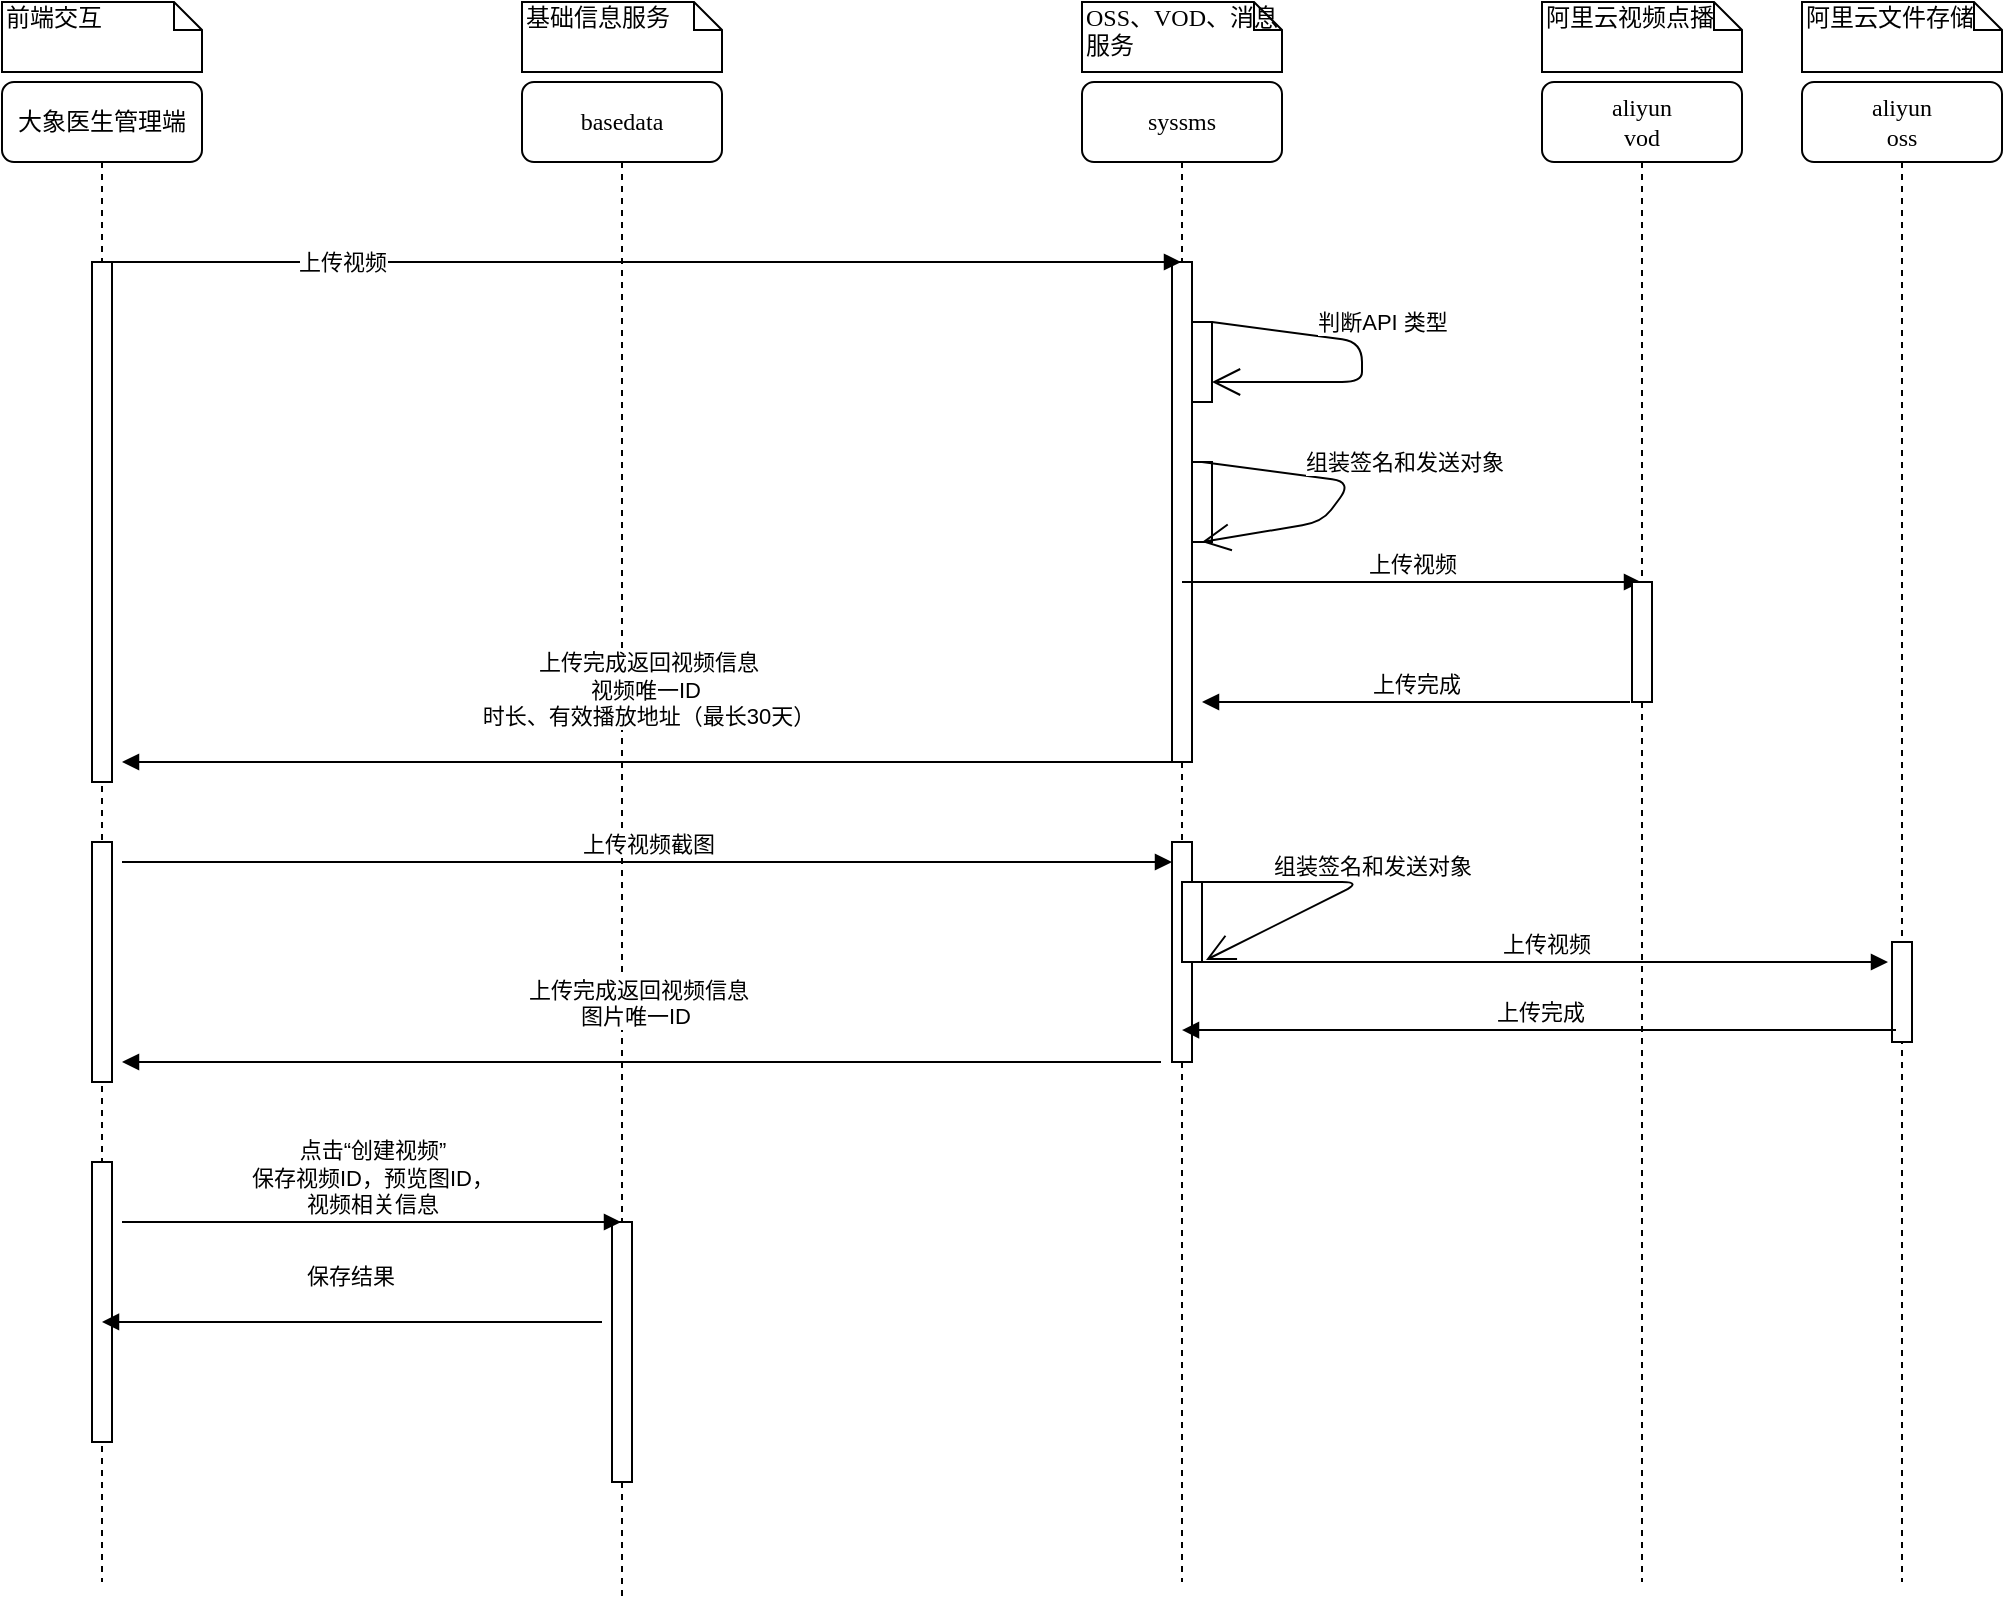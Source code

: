 <mxfile version="13.1.14" type="github">
  <diagram name="Page-1" id="13e1069c-82ec-6db2-03f1-153e76fe0fe0">
    <mxGraphModel dx="1662" dy="928" grid="1" gridSize="10" guides="1" tooltips="1" connect="1" arrows="1" fold="1" page="1" pageScale="1" pageWidth="1100" pageHeight="850" background="#ffffff" math="0" shadow="0">
      <root>
        <mxCell id="0" />
        <mxCell id="1" parent="0" />
        <mxCell id="7baba1c4bc27f4b0-2" value="basedata" style="shape=umlLifeline;perimeter=lifelinePerimeter;whiteSpace=wrap;html=1;container=1;collapsible=0;recursiveResize=0;outlineConnect=0;rounded=1;shadow=0;comic=0;labelBackgroundColor=none;strokeWidth=1;fontFamily=Verdana;fontSize=12;align=center;" parent="1" vertex="1">
          <mxGeometry x="360" y="80" width="100" height="760" as="geometry" />
        </mxCell>
        <mxCell id="Cx4m4QL9GT3mK0Wsf1BY-42" value="" style="html=1;points=[];perimeter=orthogonalPerimeter;" vertex="1" parent="7baba1c4bc27f4b0-2">
          <mxGeometry x="45" y="570" width="10" height="130" as="geometry" />
        </mxCell>
        <mxCell id="7baba1c4bc27f4b0-3" value="syssms" style="shape=umlLifeline;perimeter=lifelinePerimeter;whiteSpace=wrap;html=1;container=1;collapsible=0;recursiveResize=0;outlineConnect=0;rounded=1;shadow=0;comic=0;labelBackgroundColor=none;strokeWidth=1;fontFamily=Verdana;fontSize=12;align=center;" parent="1" vertex="1">
          <mxGeometry x="640" y="80" width="100" height="750" as="geometry" />
        </mxCell>
        <mxCell id="Cx4m4QL9GT3mK0Wsf1BY-2" value="" style="html=1;points=[];perimeter=orthogonalPerimeter;" vertex="1" parent="7baba1c4bc27f4b0-3">
          <mxGeometry x="45" y="90" width="10" height="250" as="geometry" />
        </mxCell>
        <mxCell id="Cx4m4QL9GT3mK0Wsf1BY-7" value="" style="html=1;points=[];perimeter=orthogonalPerimeter;" vertex="1" parent="7baba1c4bc27f4b0-3">
          <mxGeometry x="55" y="120" width="10" height="40" as="geometry" />
        </mxCell>
        <mxCell id="Cx4m4QL9GT3mK0Wsf1BY-14" value="" style="endArrow=open;endFill=1;endSize=12;html=1;exitX=1;exitY=0;exitDx=0;exitDy=0;exitPerimeter=0;" edge="1" parent="7baba1c4bc27f4b0-3" source="Cx4m4QL9GT3mK0Wsf1BY-7" target="Cx4m4QL9GT3mK0Wsf1BY-7">
          <mxGeometry width="160" relative="1" as="geometry">
            <mxPoint x="-170" y="140" as="sourcePoint" />
            <mxPoint x="-10" y="140" as="targetPoint" />
            <Array as="points">
              <mxPoint x="140" y="130" />
            </Array>
          </mxGeometry>
        </mxCell>
        <mxCell id="Cx4m4QL9GT3mK0Wsf1BY-15" value="判断API 类型" style="edgeLabel;html=1;align=center;verticalAlign=middle;resizable=0;points=[];" vertex="1" connectable="0" parent="Cx4m4QL9GT3mK0Wsf1BY-14">
          <mxGeometry x="-0.276" y="-2" relative="1" as="geometry">
            <mxPoint x="23.81" y="-10.18" as="offset" />
          </mxGeometry>
        </mxCell>
        <mxCell id="Cx4m4QL9GT3mK0Wsf1BY-16" value="" style="html=1;points=[];perimeter=orthogonalPerimeter;" vertex="1" parent="7baba1c4bc27f4b0-3">
          <mxGeometry x="55" y="190" width="10" height="40" as="geometry" />
        </mxCell>
        <mxCell id="Cx4m4QL9GT3mK0Wsf1BY-20" value="上传视频" style="html=1;verticalAlign=bottom;endArrow=block;" edge="1" parent="7baba1c4bc27f4b0-3" target="7baba1c4bc27f4b0-4">
          <mxGeometry width="80" relative="1" as="geometry">
            <mxPoint x="50" y="250" as="sourcePoint" />
            <mxPoint x="130" y="250" as="targetPoint" />
          </mxGeometry>
        </mxCell>
        <mxCell id="Cx4m4QL9GT3mK0Wsf1BY-25" value="" style="html=1;points=[];perimeter=orthogonalPerimeter;" vertex="1" parent="7baba1c4bc27f4b0-3">
          <mxGeometry x="45" y="380" width="10" height="110" as="geometry" />
        </mxCell>
        <mxCell id="Cx4m4QL9GT3mK0Wsf1BY-38" value="上传视频" style="html=1;verticalAlign=bottom;endArrow=block;entryX=-0.2;entryY=0.2;entryDx=0;entryDy=0;entryPerimeter=0;" edge="1" parent="7baba1c4bc27f4b0-3" target="Cx4m4QL9GT3mK0Wsf1BY-30">
          <mxGeometry width="80" relative="1" as="geometry">
            <mxPoint x="60" y="440" as="sourcePoint" />
            <mxPoint x="140" y="440" as="targetPoint" />
          </mxGeometry>
        </mxCell>
        <mxCell id="7baba1c4bc27f4b0-4" value="aliyun&lt;br&gt;vod" style="shape=umlLifeline;perimeter=lifelinePerimeter;whiteSpace=wrap;html=1;container=1;collapsible=0;recursiveResize=0;outlineConnect=0;rounded=1;shadow=0;comic=0;labelBackgroundColor=none;strokeWidth=1;fontFamily=Verdana;fontSize=12;align=center;" parent="1" vertex="1">
          <mxGeometry x="870" y="80" width="100" height="750" as="geometry" />
        </mxCell>
        <mxCell id="Cx4m4QL9GT3mK0Wsf1BY-19" value="" style="html=1;points=[];perimeter=orthogonalPerimeter;" vertex="1" parent="7baba1c4bc27f4b0-4">
          <mxGeometry x="45" y="250" width="10" height="60" as="geometry" />
        </mxCell>
        <mxCell id="7baba1c4bc27f4b0-8" value="大象医生管理端" style="shape=umlLifeline;perimeter=lifelinePerimeter;whiteSpace=wrap;html=1;container=1;collapsible=0;recursiveResize=0;outlineConnect=0;rounded=1;shadow=0;comic=0;labelBackgroundColor=none;strokeWidth=1;fontFamily=Verdana;fontSize=12;align=center;" parent="1" vertex="1">
          <mxGeometry x="100" y="80" width="100" height="750" as="geometry" />
        </mxCell>
        <mxCell id="Cx4m4QL9GT3mK0Wsf1BY-1" value="" style="html=1;points=[];perimeter=orthogonalPerimeter;" vertex="1" parent="7baba1c4bc27f4b0-8">
          <mxGeometry x="45" y="90" width="10" height="260" as="geometry" />
        </mxCell>
        <mxCell id="Cx4m4QL9GT3mK0Wsf1BY-3" value="" style="html=1;verticalAlign=bottom;endArrow=block;" edge="1" parent="7baba1c4bc27f4b0-8" target="7baba1c4bc27f4b0-3">
          <mxGeometry width="80" relative="1" as="geometry">
            <mxPoint x="50" y="90" as="sourcePoint" />
            <mxPoint x="130" y="90" as="targetPoint" />
          </mxGeometry>
        </mxCell>
        <mxCell id="Cx4m4QL9GT3mK0Wsf1BY-4" value="上传视频" style="edgeLabel;html=1;align=center;verticalAlign=middle;resizable=0;points=[];" vertex="1" connectable="0" parent="Cx4m4QL9GT3mK0Wsf1BY-3">
          <mxGeometry x="-0.214" y="-1" relative="1" as="geometry">
            <mxPoint x="-92" y="-1" as="offset" />
          </mxGeometry>
        </mxCell>
        <mxCell id="Cx4m4QL9GT3mK0Wsf1BY-24" value="" style="html=1;points=[];perimeter=orthogonalPerimeter;" vertex="1" parent="7baba1c4bc27f4b0-8">
          <mxGeometry x="45" y="380" width="10" height="120" as="geometry" />
        </mxCell>
        <mxCell id="Cx4m4QL9GT3mK0Wsf1BY-28" value="上传视频截图" style="html=1;verticalAlign=bottom;endArrow=block;" edge="1" parent="7baba1c4bc27f4b0-8" target="Cx4m4QL9GT3mK0Wsf1BY-25">
          <mxGeometry width="80" relative="1" as="geometry">
            <mxPoint x="60" y="390" as="sourcePoint" />
            <mxPoint x="140" y="390" as="targetPoint" />
          </mxGeometry>
        </mxCell>
        <mxCell id="Cx4m4QL9GT3mK0Wsf1BY-41" value="" style="html=1;points=[];perimeter=orthogonalPerimeter;" vertex="1" parent="7baba1c4bc27f4b0-8">
          <mxGeometry x="45" y="540" width="10" height="140" as="geometry" />
        </mxCell>
        <mxCell id="Cx4m4QL9GT3mK0Wsf1BY-43" value="点击“创建视频”&lt;br&gt;保存视频ID，预览图ID，&lt;br&gt;视频相关信息" style="html=1;verticalAlign=bottom;endArrow=block;" edge="1" parent="7baba1c4bc27f4b0-8" target="7baba1c4bc27f4b0-2">
          <mxGeometry width="80" relative="1" as="geometry">
            <mxPoint x="60" y="570" as="sourcePoint" />
            <mxPoint x="130" y="570" as="targetPoint" />
          </mxGeometry>
        </mxCell>
        <mxCell id="7baba1c4bc27f4b0-40" value="前端交互" style="shape=note;whiteSpace=wrap;html=1;size=14;verticalAlign=top;align=left;spacingTop=-6;rounded=0;shadow=0;comic=0;labelBackgroundColor=none;strokeWidth=1;fontFamily=Verdana;fontSize=12" parent="1" vertex="1">
          <mxGeometry x="100" y="40" width="100" height="35" as="geometry" />
        </mxCell>
        <mxCell id="7baba1c4bc27f4b0-41" value="基础信息服务" style="shape=note;whiteSpace=wrap;html=1;size=14;verticalAlign=top;align=left;spacingTop=-6;rounded=0;shadow=0;comic=0;labelBackgroundColor=none;strokeWidth=1;fontFamily=Verdana;fontSize=12" parent="1" vertex="1">
          <mxGeometry x="360" y="40" width="100" height="35" as="geometry" />
        </mxCell>
        <mxCell id="7baba1c4bc27f4b0-42" value="OSS、VOD、消息服务" style="shape=note;whiteSpace=wrap;html=1;size=14;verticalAlign=top;align=left;spacingTop=-6;rounded=0;shadow=0;comic=0;labelBackgroundColor=none;strokeWidth=1;fontFamily=Verdana;fontSize=12" parent="1" vertex="1">
          <mxGeometry x="640" y="40" width="100" height="35" as="geometry" />
        </mxCell>
        <mxCell id="7baba1c4bc27f4b0-43" value="阿里云视频点播" style="shape=note;whiteSpace=wrap;html=1;size=14;verticalAlign=top;align=left;spacingTop=-6;rounded=0;shadow=0;comic=0;labelBackgroundColor=none;strokeWidth=1;fontFamily=Verdana;fontSize=12" parent="1" vertex="1">
          <mxGeometry x="870" y="40" width="100" height="35" as="geometry" />
        </mxCell>
        <mxCell id="Cx4m4QL9GT3mK0Wsf1BY-17" value="" style="endArrow=open;endFill=1;endSize=12;html=1;exitX=1;exitY=0;exitDx=0;exitDy=0;exitPerimeter=0;entryX=0.5;entryY=1;entryDx=0;entryDy=0;entryPerimeter=0;" edge="1" parent="1" target="Cx4m4QL9GT3mK0Wsf1BY-16">
          <mxGeometry width="160" relative="1" as="geometry">
            <mxPoint x="700" y="270" as="sourcePoint" />
            <mxPoint x="700" y="300" as="targetPoint" />
            <Array as="points">
              <mxPoint x="775" y="280" />
              <mxPoint x="760" y="300" />
            </Array>
          </mxGeometry>
        </mxCell>
        <mxCell id="Cx4m4QL9GT3mK0Wsf1BY-18" value="组装签名和发送对象" style="edgeLabel;html=1;align=center;verticalAlign=middle;resizable=0;points=[];" vertex="1" connectable="0" parent="Cx4m4QL9GT3mK0Wsf1BY-17">
          <mxGeometry x="-0.276" y="-2" relative="1" as="geometry">
            <mxPoint x="42.77" y="-9.65" as="offset" />
          </mxGeometry>
        </mxCell>
        <mxCell id="Cx4m4QL9GT3mK0Wsf1BY-21" value="上传完成" style="html=1;verticalAlign=bottom;endArrow=block;exitX=-0.1;exitY=1;exitDx=0;exitDy=0;exitPerimeter=0;" edge="1" parent="1" source="Cx4m4QL9GT3mK0Wsf1BY-19">
          <mxGeometry width="80" relative="1" as="geometry">
            <mxPoint x="510" y="220" as="sourcePoint" />
            <mxPoint x="700" y="390" as="targetPoint" />
          </mxGeometry>
        </mxCell>
        <mxCell id="Cx4m4QL9GT3mK0Wsf1BY-23" value="上传完成返回视频信息&lt;br&gt;视频唯一ID&amp;nbsp;&lt;br&gt;时长、有效播放地址（最长30天）" style="html=1;verticalAlign=bottom;endArrow=block;" edge="1" parent="1" source="7baba1c4bc27f4b0-3">
          <mxGeometry x="0.009" y="-14" width="80" relative="1" as="geometry">
            <mxPoint x="570" y="410" as="sourcePoint" />
            <mxPoint x="160" y="420" as="targetPoint" />
            <Array as="points">
              <mxPoint x="660" y="420" />
            </Array>
            <mxPoint as="offset" />
          </mxGeometry>
        </mxCell>
        <mxCell id="Cx4m4QL9GT3mK0Wsf1BY-29" value="aliyun&lt;br&gt;oss" style="shape=umlLifeline;perimeter=lifelinePerimeter;whiteSpace=wrap;html=1;container=1;collapsible=0;recursiveResize=0;outlineConnect=0;rounded=1;shadow=0;comic=0;labelBackgroundColor=none;strokeWidth=1;fontFamily=Verdana;fontSize=12;align=center;" vertex="1" parent="1">
          <mxGeometry x="1000" y="80" width="100" height="750" as="geometry" />
        </mxCell>
        <mxCell id="Cx4m4QL9GT3mK0Wsf1BY-30" value="" style="html=1;points=[];perimeter=orthogonalPerimeter;" vertex="1" parent="Cx4m4QL9GT3mK0Wsf1BY-29">
          <mxGeometry x="45" y="430" width="10" height="50" as="geometry" />
        </mxCell>
        <mxCell id="Cx4m4QL9GT3mK0Wsf1BY-31" value="阿里云文件存储" style="shape=note;whiteSpace=wrap;html=1;size=14;verticalAlign=top;align=left;spacingTop=-6;rounded=0;shadow=0;comic=0;labelBackgroundColor=none;strokeWidth=1;fontFamily=Verdana;fontSize=12" vertex="1" parent="1">
          <mxGeometry x="1000" y="40" width="100" height="35" as="geometry" />
        </mxCell>
        <mxCell id="Cx4m4QL9GT3mK0Wsf1BY-35" value="" style="html=1;points=[];perimeter=orthogonalPerimeter;" vertex="1" parent="1">
          <mxGeometry x="690" y="480" width="10" height="40" as="geometry" />
        </mxCell>
        <mxCell id="Cx4m4QL9GT3mK0Wsf1BY-36" value="" style="endArrow=open;endFill=1;endSize=12;html=1;exitX=1;exitY=0;exitDx=0;exitDy=0;exitPerimeter=0;entryX=1.2;entryY=0.975;entryDx=0;entryDy=0;entryPerimeter=0;" edge="1" parent="1" source="Cx4m4QL9GT3mK0Wsf1BY-35" target="Cx4m4QL9GT3mK0Wsf1BY-35">
          <mxGeometry width="160" relative="1" as="geometry">
            <mxPoint x="715" y="210" as="sourcePoint" />
            <mxPoint x="715" y="240" as="targetPoint" />
            <Array as="points">
              <mxPoint x="780" y="480" />
            </Array>
          </mxGeometry>
        </mxCell>
        <mxCell id="Cx4m4QL9GT3mK0Wsf1BY-37" value="组装签名和发送对象" style="edgeLabel;html=1;align=center;verticalAlign=middle;resizable=0;points=[];" vertex="1" connectable="0" parent="Cx4m4QL9GT3mK0Wsf1BY-36">
          <mxGeometry x="-0.276" y="-2" relative="1" as="geometry">
            <mxPoint x="23.81" y="-10.18" as="offset" />
          </mxGeometry>
        </mxCell>
        <mxCell id="Cx4m4QL9GT3mK0Wsf1BY-39" value="上传完成" style="html=1;verticalAlign=bottom;endArrow=block;exitX=0.2;exitY=0.88;exitDx=0;exitDy=0;exitPerimeter=0;entryX=0.5;entryY=0.855;entryDx=0;entryDy=0;entryPerimeter=0;" edge="1" parent="1" source="Cx4m4QL9GT3mK0Wsf1BY-30" target="Cx4m4QL9GT3mK0Wsf1BY-25">
          <mxGeometry width="80" relative="1" as="geometry">
            <mxPoint x="1040" y="554" as="sourcePoint" />
            <mxPoint x="700" y="554" as="targetPoint" />
          </mxGeometry>
        </mxCell>
        <mxCell id="Cx4m4QL9GT3mK0Wsf1BY-40" value="上传完成返回视频信息&lt;br&gt;图片唯一ID&amp;nbsp;" style="html=1;verticalAlign=bottom;endArrow=block;" edge="1" parent="1">
          <mxGeometry x="0.009" y="-14" width="80" relative="1" as="geometry">
            <mxPoint x="679.5" y="570" as="sourcePoint" />
            <mxPoint x="160" y="570" as="targetPoint" />
            <Array as="points">
              <mxPoint x="650" y="570" />
            </Array>
            <mxPoint as="offset" />
          </mxGeometry>
        </mxCell>
        <mxCell id="Cx4m4QL9GT3mK0Wsf1BY-45" value="保存结果" style="html=1;verticalAlign=bottom;endArrow=block;entryX=0.5;entryY=0.571;entryDx=0;entryDy=0;entryPerimeter=0;" edge="1" parent="1" target="Cx4m4QL9GT3mK0Wsf1BY-41">
          <mxGeometry x="0.009" y="-14" width="80" relative="1" as="geometry">
            <mxPoint x="400" y="700" as="sourcePoint" />
            <mxPoint x="160" y="700" as="targetPoint" />
            <Array as="points" />
            <mxPoint as="offset" />
          </mxGeometry>
        </mxCell>
      </root>
    </mxGraphModel>
  </diagram>
</mxfile>
